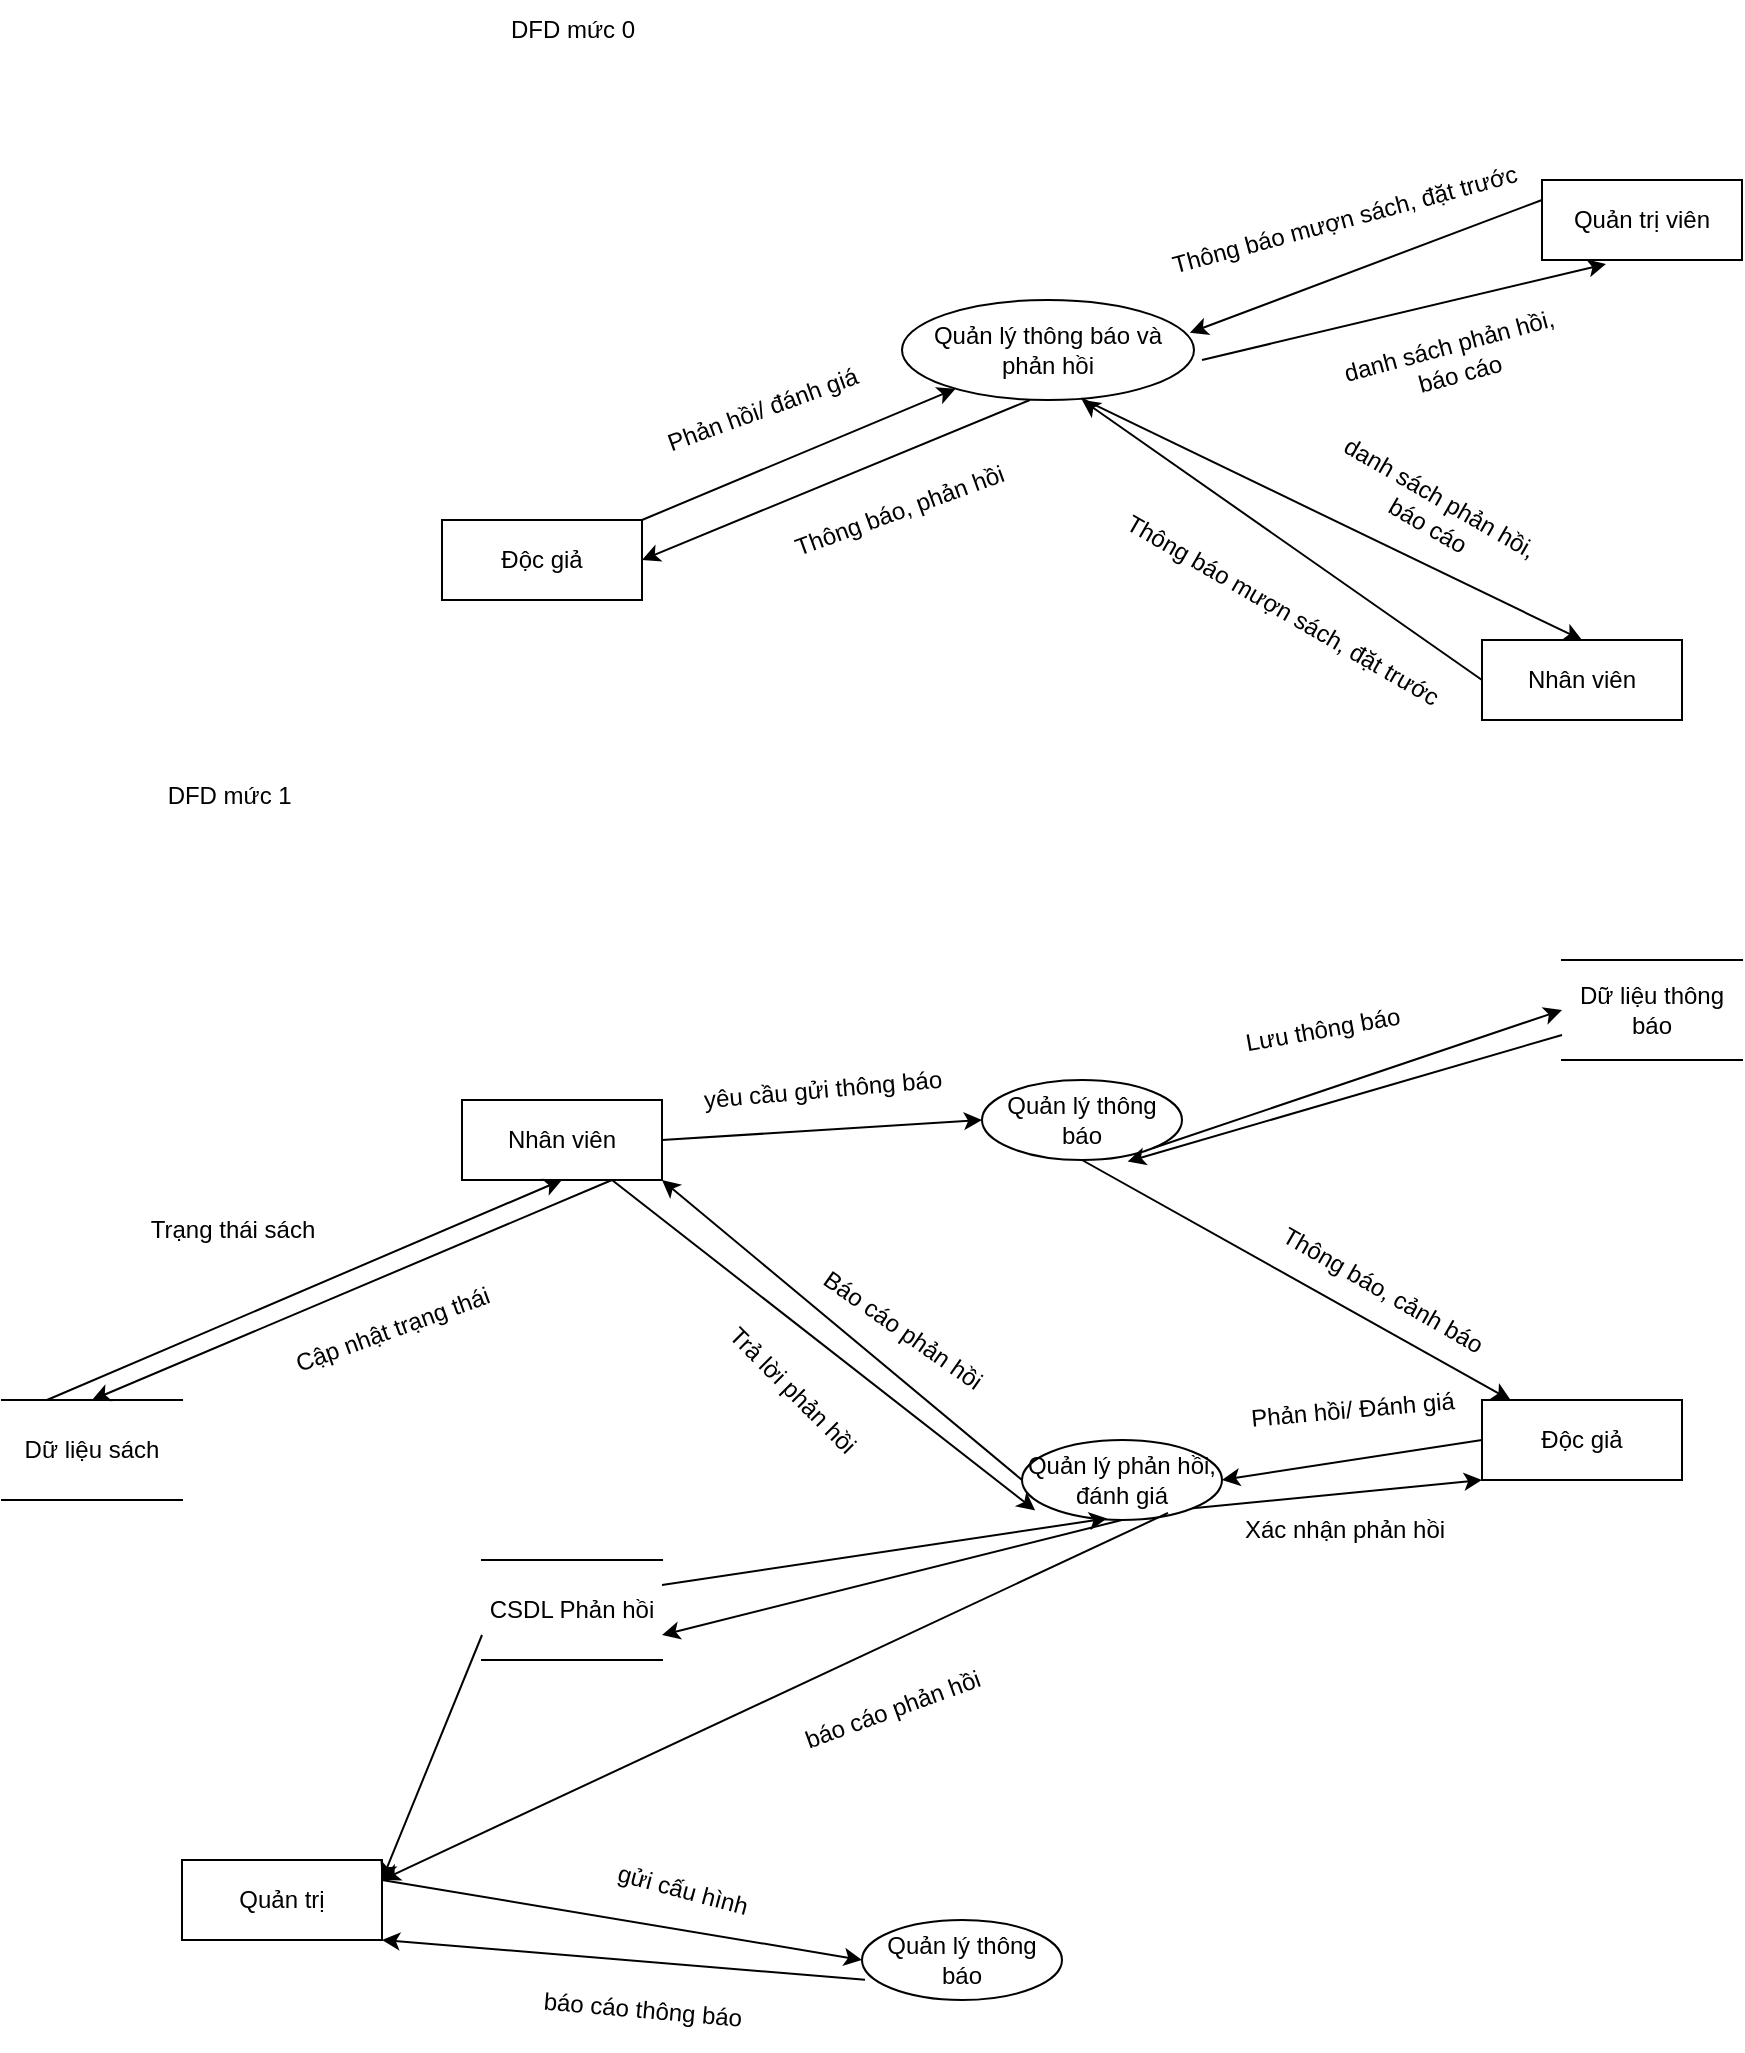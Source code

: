 <mxfile version="28.1.1">
  <diagram name="Trang-1" id="n7tlqCvDL48HPVUhfW2I">
    <mxGraphModel dx="1789" dy="745" grid="0" gridSize="10" guides="1" tooltips="1" connect="1" arrows="1" fold="1" page="0" pageScale="1" pageWidth="827" pageHeight="1169" math="0" shadow="0">
      <root>
        <mxCell id="0" />
        <mxCell id="1" parent="0" />
        <mxCell id="ubGxsz5VI7BrEiwVZRRf-1" value="Độc giả" style="whiteSpace=wrap;html=1;align=center;" vertex="1" parent="1">
          <mxGeometry x="80" y="330" width="100" height="40" as="geometry" />
        </mxCell>
        <mxCell id="ubGxsz5VI7BrEiwVZRRf-2" value="DFD mức 0" style="text;html=1;align=center;verticalAlign=middle;resizable=0;points=[];autosize=1;strokeColor=none;fillColor=none;" vertex="1" parent="1">
          <mxGeometry x="100" y="70" width="90" height="30" as="geometry" />
        </mxCell>
        <mxCell id="ubGxsz5VI7BrEiwVZRRf-3" value="Nhân viên" style="whiteSpace=wrap;html=1;align=center;" vertex="1" parent="1">
          <mxGeometry x="600" y="390" width="100" height="40" as="geometry" />
        </mxCell>
        <mxCell id="ubGxsz5VI7BrEiwVZRRf-4" value="Quản trị viên" style="whiteSpace=wrap;html=1;align=center;" vertex="1" parent="1">
          <mxGeometry x="630" y="160" width="100" height="40" as="geometry" />
        </mxCell>
        <mxCell id="ubGxsz5VI7BrEiwVZRRf-5" value="Quản lý thông báo và phản hồi" style="ellipse;whiteSpace=wrap;html=1;align=center;" vertex="1" parent="1">
          <mxGeometry x="310" y="220" width="146" height="50" as="geometry" />
        </mxCell>
        <mxCell id="ubGxsz5VI7BrEiwVZRRf-6" value="" style="endArrow=classic;html=1;rounded=0;exitX=1;exitY=0;exitDx=0;exitDy=0;" edge="1" parent="1" source="ubGxsz5VI7BrEiwVZRRf-1" target="ubGxsz5VI7BrEiwVZRRf-5">
          <mxGeometry width="50" height="50" relative="1" as="geometry">
            <mxPoint x="270" y="290" as="sourcePoint" />
            <mxPoint x="320" y="240" as="targetPoint" />
          </mxGeometry>
        </mxCell>
        <mxCell id="ubGxsz5VI7BrEiwVZRRf-7" value="Phản hồi/ đánh giá" style="text;html=1;align=center;verticalAlign=middle;resizable=0;points=[];autosize=1;strokeColor=none;fillColor=none;rotation=-20;" vertex="1" parent="1">
          <mxGeometry x="180" y="260" width="120" height="30" as="geometry" />
        </mxCell>
        <mxCell id="ubGxsz5VI7BrEiwVZRRf-8" value="" style="endArrow=classic;html=1;rounded=0;exitX=0.614;exitY=0.984;exitDx=0;exitDy=0;exitPerimeter=0;entryX=0.5;entryY=0;entryDx=0;entryDy=0;" edge="1" parent="1" source="ubGxsz5VI7BrEiwVZRRf-5" target="ubGxsz5VI7BrEiwVZRRf-3">
          <mxGeometry width="50" height="50" relative="1" as="geometry">
            <mxPoint x="460" y="350" as="sourcePoint" />
            <mxPoint x="510" y="300" as="targetPoint" />
          </mxGeometry>
        </mxCell>
        <mxCell id="ubGxsz5VI7BrEiwVZRRf-9" value="danh sách phản hồi,&lt;div&gt;&amp;nbsp;báo cáo&lt;/div&gt;" style="text;html=1;align=center;verticalAlign=middle;resizable=0;points=[];autosize=1;strokeColor=none;fillColor=none;rotation=-15;" vertex="1" parent="1">
          <mxGeometry x="520" y="230" width="130" height="40" as="geometry" />
        </mxCell>
        <mxCell id="ubGxsz5VI7BrEiwVZRRf-10" value="" style="endArrow=classic;html=1;rounded=0;exitX=0;exitY=0.25;exitDx=0;exitDy=0;entryX=0.986;entryY=0.328;entryDx=0;entryDy=0;entryPerimeter=0;" edge="1" parent="1" source="ubGxsz5VI7BrEiwVZRRf-4" target="ubGxsz5VI7BrEiwVZRRf-5">
          <mxGeometry width="50" height="50" relative="1" as="geometry">
            <mxPoint x="450" y="210" as="sourcePoint" />
            <mxPoint x="500" y="160" as="targetPoint" />
          </mxGeometry>
        </mxCell>
        <mxCell id="ubGxsz5VI7BrEiwVZRRf-11" value="Thông báo mượn sách, đặt trước" style="text;html=1;align=center;verticalAlign=middle;resizable=0;points=[];autosize=1;strokeColor=none;fillColor=none;rotation=-15;" vertex="1" parent="1">
          <mxGeometry x="431" y="165" width="200" height="30" as="geometry" />
        </mxCell>
        <mxCell id="ubGxsz5VI7BrEiwVZRRf-12" value="" style="endArrow=classic;html=1;rounded=0;exitX=0.438;exitY=1;exitDx=0;exitDy=0;exitPerimeter=0;entryX=1;entryY=0.5;entryDx=0;entryDy=0;" edge="1" parent="1" source="ubGxsz5VI7BrEiwVZRRf-5" target="ubGxsz5VI7BrEiwVZRRf-1">
          <mxGeometry width="50" height="50" relative="1" as="geometry">
            <mxPoint x="330" y="460" as="sourcePoint" />
            <mxPoint x="380" y="410" as="targetPoint" />
          </mxGeometry>
        </mxCell>
        <mxCell id="ubGxsz5VI7BrEiwVZRRf-13" value="Thông báo, phản hồi&amp;nbsp;" style="text;html=1;align=center;verticalAlign=middle;resizable=0;points=[];autosize=1;strokeColor=none;fillColor=none;rotation=-20;" vertex="1" parent="1">
          <mxGeometry x="240" y="310" width="140" height="30" as="geometry" />
        </mxCell>
        <mxCell id="ubGxsz5VI7BrEiwVZRRf-14" value="DFD mức 1&amp;nbsp;" style="text;html=1;align=center;verticalAlign=middle;resizable=0;points=[];autosize=1;strokeColor=none;fillColor=none;" vertex="1" parent="1">
          <mxGeometry x="-70" y="453" width="90" height="30" as="geometry" />
        </mxCell>
        <mxCell id="ubGxsz5VI7BrEiwVZRRf-15" value="Độc giả" style="whiteSpace=wrap;html=1;align=center;" vertex="1" parent="1">
          <mxGeometry x="600" y="770" width="100" height="40" as="geometry" />
        </mxCell>
        <mxCell id="ubGxsz5VI7BrEiwVZRRf-16" value="" style="endArrow=classic;html=1;rounded=0;exitX=0;exitY=0.5;exitDx=0;exitDy=0;" edge="1" parent="1" source="ubGxsz5VI7BrEiwVZRRf-3">
          <mxGeometry width="50" height="50" relative="1" as="geometry">
            <mxPoint x="420" y="420" as="sourcePoint" />
            <mxPoint x="400" y="270" as="targetPoint" />
          </mxGeometry>
        </mxCell>
        <mxCell id="ubGxsz5VI7BrEiwVZRRf-17" value="Thông báo mượn sách, đặt trước" style="text;html=1;align=center;verticalAlign=middle;resizable=0;points=[];autosize=1;strokeColor=none;fillColor=none;rotation=30;" vertex="1" parent="1">
          <mxGeometry x="400" y="360" width="200" height="30" as="geometry" />
        </mxCell>
        <mxCell id="ubGxsz5VI7BrEiwVZRRf-18" value="Nhân viên" style="whiteSpace=wrap;html=1;align=center;" vertex="1" parent="1">
          <mxGeometry x="90" y="620" width="100" height="40" as="geometry" />
        </mxCell>
        <mxCell id="ubGxsz5VI7BrEiwVZRRf-21" value="Quản lý thông báo" style="ellipse;whiteSpace=wrap;html=1;align=center;" vertex="1" parent="1">
          <mxGeometry x="350" y="610" width="100" height="40" as="geometry" />
        </mxCell>
        <mxCell id="ubGxsz5VI7BrEiwVZRRf-23" value="" style="endArrow=classic;html=1;rounded=0;exitX=1;exitY=0.5;exitDx=0;exitDy=0;entryX=0;entryY=0.5;entryDx=0;entryDy=0;" edge="1" parent="1" source="ubGxsz5VI7BrEiwVZRRf-18" target="ubGxsz5VI7BrEiwVZRRf-21">
          <mxGeometry width="50" height="50" relative="1" as="geometry">
            <mxPoint x="320" y="630" as="sourcePoint" />
            <mxPoint x="350" y="630" as="targetPoint" />
          </mxGeometry>
        </mxCell>
        <mxCell id="ubGxsz5VI7BrEiwVZRRf-24" value="yêu cầu gửi thông báo" style="text;html=1;align=center;verticalAlign=middle;resizable=0;points=[];autosize=1;strokeColor=none;fillColor=none;rotation=-5;" vertex="1" parent="1">
          <mxGeometry x="200" y="600" width="140" height="30" as="geometry" />
        </mxCell>
        <mxCell id="ubGxsz5VI7BrEiwVZRRf-25" value="" style="endArrow=classic;html=1;rounded=0;exitX=1;exitY=1;exitDx=0;exitDy=0;entryX=0;entryY=0.5;entryDx=0;entryDy=0;" edge="1" parent="1" source="ubGxsz5VI7BrEiwVZRRf-21" target="ubGxsz5VI7BrEiwVZRRf-27">
          <mxGeometry width="50" height="50" relative="1" as="geometry">
            <mxPoint x="470" y="780" as="sourcePoint" />
            <mxPoint x="590" y="720" as="targetPoint" />
          </mxGeometry>
        </mxCell>
        <mxCell id="ubGxsz5VI7BrEiwVZRRf-26" value="Lưu thông báo" style="text;html=1;align=center;verticalAlign=middle;resizable=0;points=[];autosize=1;strokeColor=none;fillColor=none;rotation=-10;" vertex="1" parent="1">
          <mxGeometry x="470" y="570" width="100" height="30" as="geometry" />
        </mxCell>
        <mxCell id="ubGxsz5VI7BrEiwVZRRf-27" value="Dữ liệu thông báo" style="shape=partialRectangle;whiteSpace=wrap;html=1;left=0;right=0;fillColor=none;" vertex="1" parent="1">
          <mxGeometry x="640" y="550" width="90" height="50" as="geometry" />
        </mxCell>
        <mxCell id="ubGxsz5VI7BrEiwVZRRf-28" value="" style="endArrow=classic;html=1;rounded=0;exitX=0;exitY=0.75;exitDx=0;exitDy=0;entryX=0.728;entryY=1.02;entryDx=0;entryDy=0;entryPerimeter=0;" edge="1" parent="1" source="ubGxsz5VI7BrEiwVZRRf-27" target="ubGxsz5VI7BrEiwVZRRf-21">
          <mxGeometry width="50" height="50" relative="1" as="geometry">
            <mxPoint x="390" y="740" as="sourcePoint" />
            <mxPoint x="440" y="690" as="targetPoint" />
          </mxGeometry>
        </mxCell>
        <mxCell id="ubGxsz5VI7BrEiwVZRRf-29" value="" style="endArrow=classic;html=1;rounded=0;exitX=0.5;exitY=1;exitDx=0;exitDy=0;" edge="1" parent="1" source="ubGxsz5VI7BrEiwVZRRf-21" target="ubGxsz5VI7BrEiwVZRRf-15">
          <mxGeometry width="50" height="50" relative="1" as="geometry">
            <mxPoint x="290" y="740" as="sourcePoint" />
            <mxPoint x="400" y="760" as="targetPoint" />
          </mxGeometry>
        </mxCell>
        <mxCell id="ubGxsz5VI7BrEiwVZRRf-30" value="Dữ liệu sách" style="shape=partialRectangle;whiteSpace=wrap;html=1;left=0;right=0;fillColor=none;" vertex="1" parent="1">
          <mxGeometry x="-140" y="770" width="90" height="50" as="geometry" />
        </mxCell>
        <mxCell id="ubGxsz5VI7BrEiwVZRRf-31" value="" style="endArrow=classic;html=1;rounded=0;exitX=0.75;exitY=1;exitDx=0;exitDy=0;entryX=0.5;entryY=0;entryDx=0;entryDy=0;" edge="1" parent="1" source="ubGxsz5VI7BrEiwVZRRf-18" target="ubGxsz5VI7BrEiwVZRRf-30">
          <mxGeometry width="50" height="50" relative="1" as="geometry">
            <mxPoint x="260" y="740" as="sourcePoint" />
            <mxPoint x="165" y="720" as="targetPoint" />
          </mxGeometry>
        </mxCell>
        <mxCell id="ubGxsz5VI7BrEiwVZRRf-32" value="Cập nhật trạng thái" style="text;html=1;align=center;verticalAlign=middle;resizable=0;points=[];autosize=1;strokeColor=none;fillColor=none;rotation=-20;" vertex="1" parent="1">
          <mxGeometry x="-10" y="720" width="130" height="30" as="geometry" />
        </mxCell>
        <mxCell id="ubGxsz5VI7BrEiwVZRRf-33" value="" style="endArrow=classic;html=1;rounded=0;exitX=0.25;exitY=0;exitDx=0;exitDy=0;entryX=0.5;entryY=1;entryDx=0;entryDy=0;" edge="1" parent="1" source="ubGxsz5VI7BrEiwVZRRf-30" target="ubGxsz5VI7BrEiwVZRRf-18">
          <mxGeometry width="50" height="50" relative="1" as="geometry">
            <mxPoint x="30" y="830" as="sourcePoint" />
            <mxPoint x="80" y="780" as="targetPoint" />
          </mxGeometry>
        </mxCell>
        <mxCell id="ubGxsz5VI7BrEiwVZRRf-34" value="Trạng thái sách" style="text;html=1;align=center;verticalAlign=middle;resizable=0;points=[];autosize=1;strokeColor=none;fillColor=none;" vertex="1" parent="1">
          <mxGeometry x="-80" y="670" width="110" height="30" as="geometry" />
        </mxCell>
        <mxCell id="ubGxsz5VI7BrEiwVZRRf-35" value="Thông báo, cảnh báo" style="text;html=1;align=center;verticalAlign=middle;resizable=0;points=[];autosize=1;strokeColor=none;fillColor=none;rotation=30;" vertex="1" parent="1">
          <mxGeometry x="480" y="700" width="140" height="30" as="geometry" />
        </mxCell>
        <mxCell id="ubGxsz5VI7BrEiwVZRRf-36" value="Quản lý phản hồi, đánh giá" style="ellipse;whiteSpace=wrap;html=1;align=center;" vertex="1" parent="1">
          <mxGeometry x="370" y="790" width="100" height="40" as="geometry" />
        </mxCell>
        <mxCell id="ubGxsz5VI7BrEiwVZRRf-37" value="" style="endArrow=classic;html=1;rounded=0;entryX=0.32;entryY=1.05;entryDx=0;entryDy=0;entryPerimeter=0;" edge="1" parent="1" target="ubGxsz5VI7BrEiwVZRRf-4">
          <mxGeometry width="50" height="50" relative="1" as="geometry">
            <mxPoint x="460" y="250" as="sourcePoint" />
            <mxPoint x="720" y="240" as="targetPoint" />
          </mxGeometry>
        </mxCell>
        <mxCell id="ubGxsz5VI7BrEiwVZRRf-39" value="" style="endArrow=classic;html=1;rounded=0;exitX=0;exitY=0.5;exitDx=0;exitDy=0;entryX=1;entryY=0.5;entryDx=0;entryDy=0;" edge="1" parent="1" source="ubGxsz5VI7BrEiwVZRRf-15" target="ubGxsz5VI7BrEiwVZRRf-36">
          <mxGeometry width="50" height="50" relative="1" as="geometry">
            <mxPoint x="380" y="920" as="sourcePoint" />
            <mxPoint x="430" y="870" as="targetPoint" />
          </mxGeometry>
        </mxCell>
        <mxCell id="ubGxsz5VI7BrEiwVZRRf-40" value="Phản hồi/ Đánh giá" style="text;html=1;align=center;verticalAlign=middle;resizable=0;points=[];autosize=1;strokeColor=none;fillColor=none;rotation=-5;" vertex="1" parent="1">
          <mxGeometry x="470" y="760" width="130" height="30" as="geometry" />
        </mxCell>
        <mxCell id="ubGxsz5VI7BrEiwVZRRf-41" value="" style="endArrow=classic;html=1;rounded=0;exitX=0;exitY=0.5;exitDx=0;exitDy=0;entryX=1;entryY=1;entryDx=0;entryDy=0;" edge="1" parent="1" source="ubGxsz5VI7BrEiwVZRRf-36" target="ubGxsz5VI7BrEiwVZRRf-18">
          <mxGeometry width="50" height="50" relative="1" as="geometry">
            <mxPoint x="270" y="870" as="sourcePoint" />
            <mxPoint x="320" y="820" as="targetPoint" />
          </mxGeometry>
        </mxCell>
        <mxCell id="ubGxsz5VI7BrEiwVZRRf-42" value="Báo cáo phản hồi" style="text;html=1;align=center;verticalAlign=middle;resizable=0;points=[];autosize=1;strokeColor=none;fillColor=none;rotation=35;" vertex="1" parent="1">
          <mxGeometry x="250" y="720" width="120" height="30" as="geometry" />
        </mxCell>
        <mxCell id="ubGxsz5VI7BrEiwVZRRf-45" value="CSDL Phản hồi" style="shape=partialRectangle;whiteSpace=wrap;html=1;left=0;right=0;fillColor=none;" vertex="1" parent="1">
          <mxGeometry x="100" y="850" width="90" height="50" as="geometry" />
        </mxCell>
        <mxCell id="ubGxsz5VI7BrEiwVZRRf-46" value="" style="endArrow=classic;html=1;rounded=0;exitX=1;exitY=0.25;exitDx=0;exitDy=0;entryX=0.426;entryY=0.98;entryDx=0;entryDy=0;entryPerimeter=0;" edge="1" parent="1" source="ubGxsz5VI7BrEiwVZRRf-45" target="ubGxsz5VI7BrEiwVZRRf-36">
          <mxGeometry width="50" height="50" relative="1" as="geometry">
            <mxPoint x="470" y="930" as="sourcePoint" />
            <mxPoint x="520" y="880" as="targetPoint" />
          </mxGeometry>
        </mxCell>
        <mxCell id="ubGxsz5VI7BrEiwVZRRf-47" value="Xác nhận phản hồi" style="text;html=1;align=center;verticalAlign=middle;resizable=0;points=[];autosize=1;strokeColor=none;fillColor=none;" vertex="1" parent="1">
          <mxGeometry x="471" y="820" width="120" height="30" as="geometry" />
        </mxCell>
        <mxCell id="ubGxsz5VI7BrEiwVZRRf-48" value="" style="endArrow=classic;html=1;rounded=0;exitX=1;exitY=1;exitDx=0;exitDy=0;entryX=0;entryY=1;entryDx=0;entryDy=0;" edge="1" parent="1" source="ubGxsz5VI7BrEiwVZRRf-36" target="ubGxsz5VI7BrEiwVZRRf-15">
          <mxGeometry width="50" height="50" relative="1" as="geometry">
            <mxPoint x="530" y="890" as="sourcePoint" />
            <mxPoint x="580" y="840" as="targetPoint" />
          </mxGeometry>
        </mxCell>
        <mxCell id="ubGxsz5VI7BrEiwVZRRf-49" value="" style="endArrow=classic;html=1;rounded=0;exitX=0.75;exitY=1;exitDx=0;exitDy=0;entryX=0.066;entryY=0.88;entryDx=0;entryDy=0;entryPerimeter=0;" edge="1" parent="1" source="ubGxsz5VI7BrEiwVZRRf-18" target="ubGxsz5VI7BrEiwVZRRf-36">
          <mxGeometry width="50" height="50" relative="1" as="geometry">
            <mxPoint x="160" y="840" as="sourcePoint" />
            <mxPoint x="210" y="790" as="targetPoint" />
          </mxGeometry>
        </mxCell>
        <mxCell id="ubGxsz5VI7BrEiwVZRRf-50" value="Trả lời phản hồi" style="text;html=1;align=center;verticalAlign=middle;resizable=0;points=[];autosize=1;strokeColor=none;fillColor=none;rotation=45;" vertex="1" parent="1">
          <mxGeometry x="200" y="750" width="110" height="30" as="geometry" />
        </mxCell>
        <mxCell id="ubGxsz5VI7BrEiwVZRRf-52" value="Quản trị" style="whiteSpace=wrap;html=1;align=center;" vertex="1" parent="1">
          <mxGeometry x="-50" y="1000" width="100" height="40" as="geometry" />
        </mxCell>
        <mxCell id="ubGxsz5VI7BrEiwVZRRf-53" value="" style="endArrow=classic;html=1;rounded=0;exitX=0;exitY=0.75;exitDx=0;exitDy=0;entryX=1;entryY=0.25;entryDx=0;entryDy=0;" edge="1" parent="1" source="ubGxsz5VI7BrEiwVZRRf-45" target="ubGxsz5VI7BrEiwVZRRf-52">
          <mxGeometry width="50" height="50" relative="1" as="geometry">
            <mxPoint x="110" y="1060" as="sourcePoint" />
            <mxPoint x="160" y="1010" as="targetPoint" />
          </mxGeometry>
        </mxCell>
        <mxCell id="ubGxsz5VI7BrEiwVZRRf-54" value="Quản lý thông báo" style="ellipse;whiteSpace=wrap;html=1;align=center;" vertex="1" parent="1">
          <mxGeometry x="290" y="1030" width="100" height="40" as="geometry" />
        </mxCell>
        <mxCell id="ubGxsz5VI7BrEiwVZRRf-55" value="" style="endArrow=classic;html=1;rounded=0;exitX=1;exitY=0.25;exitDx=0;exitDy=0;entryX=0;entryY=0.5;entryDx=0;entryDy=0;" edge="1" parent="1" source="ubGxsz5VI7BrEiwVZRRf-52" target="ubGxsz5VI7BrEiwVZRRf-54">
          <mxGeometry width="50" height="50" relative="1" as="geometry">
            <mxPoint x="170" y="1090" as="sourcePoint" />
            <mxPoint x="220" y="1040" as="targetPoint" />
          </mxGeometry>
        </mxCell>
        <mxCell id="ubGxsz5VI7BrEiwVZRRf-56" value="gửi cấu hình" style="text;html=1;align=center;verticalAlign=middle;resizable=0;points=[];autosize=1;strokeColor=none;fillColor=none;rotation=15;" vertex="1" parent="1">
          <mxGeometry x="155" y="1000" width="90" height="30" as="geometry" />
        </mxCell>
        <mxCell id="ubGxsz5VI7BrEiwVZRRf-57" value="" style="endArrow=classic;html=1;rounded=0;exitX=0.015;exitY=0.747;exitDx=0;exitDy=0;exitPerimeter=0;entryX=1;entryY=1;entryDx=0;entryDy=0;" edge="1" parent="1" source="ubGxsz5VI7BrEiwVZRRf-54" target="ubGxsz5VI7BrEiwVZRRf-52">
          <mxGeometry width="50" height="50" relative="1" as="geometry">
            <mxPoint x="224.854" y="1079.996" as="sourcePoint" />
            <mxPoint x="120" y="1145.77" as="targetPoint" />
          </mxGeometry>
        </mxCell>
        <mxCell id="ubGxsz5VI7BrEiwVZRRf-58" value="báo cáo thông báo" style="text;html=1;align=center;verticalAlign=middle;resizable=0;points=[];autosize=1;strokeColor=none;fillColor=none;rotation=5;" vertex="1" parent="1">
          <mxGeometry x="120" y="1060" width="120" height="30" as="geometry" />
        </mxCell>
        <mxCell id="ubGxsz5VI7BrEiwVZRRf-59" value="" style="endArrow=classic;html=1;rounded=0;exitX=0.5;exitY=1;exitDx=0;exitDy=0;entryX=1;entryY=0.75;entryDx=0;entryDy=0;" edge="1" parent="1" source="ubGxsz5VI7BrEiwVZRRf-36" target="ubGxsz5VI7BrEiwVZRRf-45">
          <mxGeometry width="50" height="50" relative="1" as="geometry">
            <mxPoint x="385" y="824" as="sourcePoint" />
            <mxPoint x="324.445" y="882.388" as="targetPoint" />
          </mxGeometry>
        </mxCell>
        <mxCell id="ubGxsz5VI7BrEiwVZRRf-60" value="" style="endArrow=classic;html=1;rounded=0;exitX=0.73;exitY=0.912;exitDx=0;exitDy=0;exitPerimeter=0;entryX=1;entryY=0.25;entryDx=0;entryDy=0;" edge="1" parent="1" source="ubGxsz5VI7BrEiwVZRRf-36" target="ubGxsz5VI7BrEiwVZRRf-52">
          <mxGeometry width="50" height="50" relative="1" as="geometry">
            <mxPoint x="560" y="960" as="sourcePoint" />
            <mxPoint x="610" y="910" as="targetPoint" />
          </mxGeometry>
        </mxCell>
        <mxCell id="ubGxsz5VI7BrEiwVZRRf-61" value="báo cáo phản hồi" style="text;html=1;align=center;verticalAlign=middle;resizable=0;points=[];autosize=1;strokeColor=none;fillColor=none;rotation=-20;" vertex="1" parent="1">
          <mxGeometry x="245" y="910" width="120" height="30" as="geometry" />
        </mxCell>
        <mxCell id="ubGxsz5VI7BrEiwVZRRf-62" value="danh sách phản hồi,&lt;div&gt;&amp;nbsp;báo cáo&lt;/div&gt;" style="text;html=1;align=center;verticalAlign=middle;resizable=0;points=[];autosize=1;strokeColor=none;fillColor=none;rotation=30;" vertex="1" parent="1">
          <mxGeometry x="510" y="305" width="130" height="40" as="geometry" />
        </mxCell>
      </root>
    </mxGraphModel>
  </diagram>
</mxfile>
